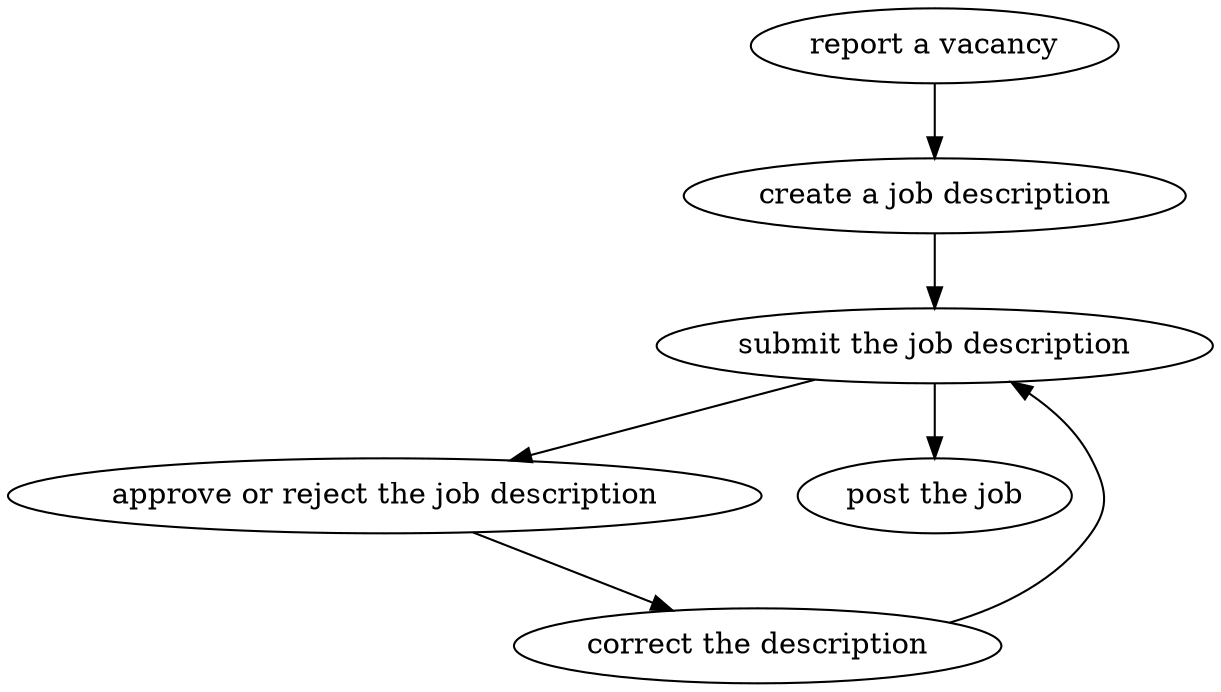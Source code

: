 strict digraph "doc-8.2" {
	graph [name="doc-8.2"];
	"report a vacancy"	[attrs="{'type': 'Activity', 'label': 'report a vacancy'}"];
	"create a job description"	[attrs="{'type': 'Activity', 'label': 'create a job description'}"];
	"report a vacancy" -> "create a job description"	[attrs="{'type': 'flow', 'label': 'flow'}"];
	"submit the job description"	[attrs="{'type': 'Activity', 'label': 'submit the job description'}"];
	"create a job description" -> "submit the job description"	[attrs="{'type': 'flow', 'label': 'flow'}"];
	"approve or reject the job description"	[attrs="{'type': 'Activity', 'label': 'approve or reject the job description'}"];
	"submit the job description" -> "approve or reject the job description"	[attrs="{'type': 'flow', 'label': 'flow'}"];
	"post the job"	[attrs="{'type': 'Activity', 'label': 'post the job'}"];
	"submit the job description" -> "post the job"	[attrs="{'type': 'flow', 'label': 'flow'}"];
	"correct the description"	[attrs="{'type': 'Activity', 'label': 'correct the description'}"];
	"approve or reject the job description" -> "correct the description"	[attrs="{'type': 'flow', 'label': 'flow'}"];
	"correct the description" -> "submit the job description"	[attrs="{'type': 'flow', 'label': 'flow'}"];
}
